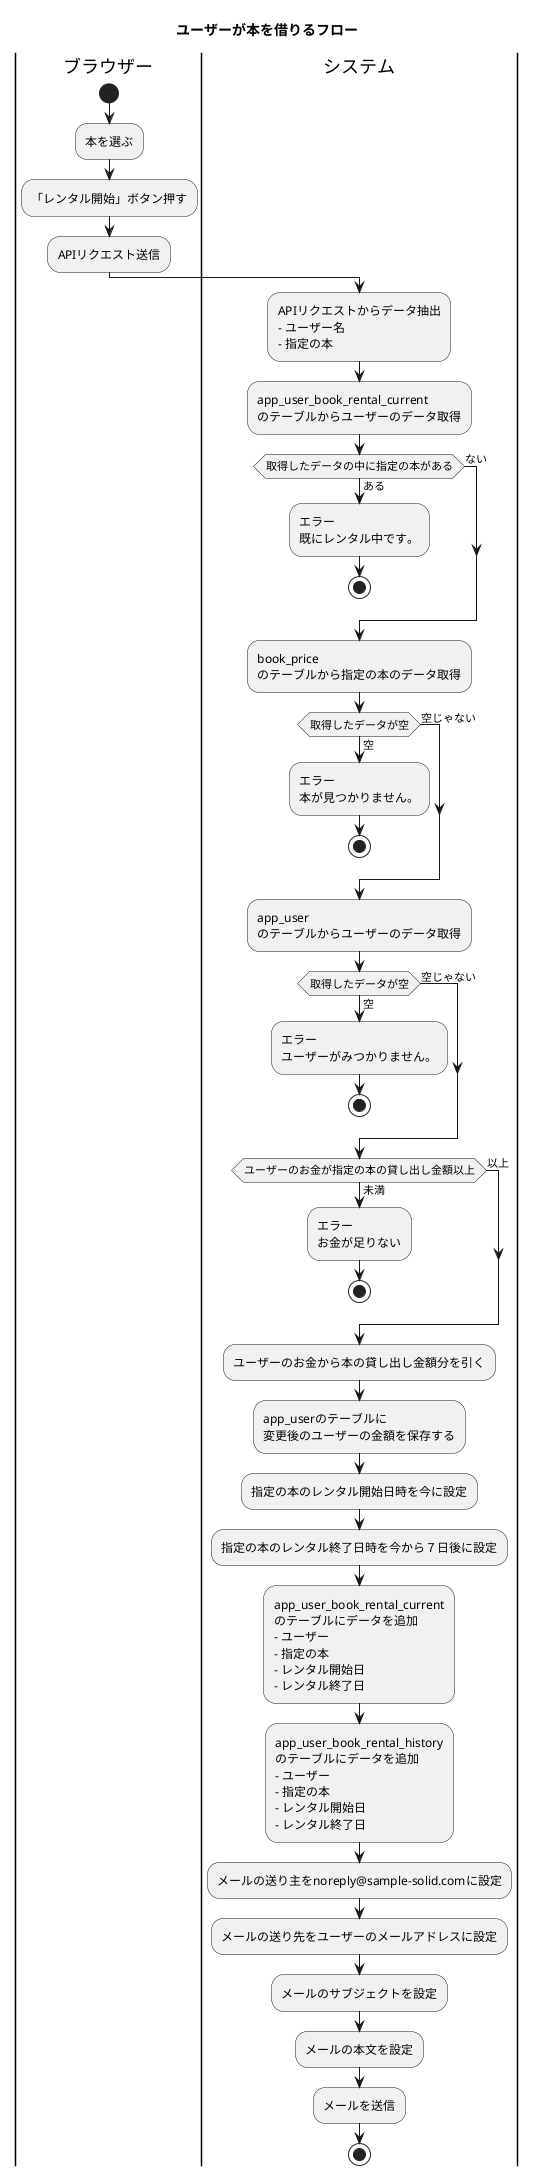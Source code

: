 @startuml
title ユーザーが本を借りるフロー

|ブラウザー|
|システム|

|ブラウザー|
start
:本を選ぶ;
:「レンタル開始」ボタン押す;
:APIリクエスト送信;
|システム|

:APIリクエストからデータ抽出
- ユーザー名
- 指定の本;
:app_user_book_rental_current
のテーブルからユーザーのデータ取得;
if (取得したデータの中に指定の本がある) then (ある)
    :エラー
    既にレンタル中です。;
    stop
else (ない)
endif

:book_price
のテーブルから指定の本のデータ取得;
if (取得したデータが空) then (空)
    :エラー
    本が見つかりません。;
    stop
else (空じゃない)
endif

:app_user
のテーブルからユーザーのデータ取得;
if (取得したデータが空) then (空)
    :エラー
    ユーザーがみつかりません。;
    stop
else (空じゃない)
endif

if (ユーザーのお金が指定の本の貸し出し金額以上) then (未満)
    :エラー
    お金が足りない;
    stop
else (以上)
endif

:ユーザーのお金から本の貸し出し金額分を引く;
:app_userのテーブルに
変更後のユーザーの金額を保存する;
:指定の本のレンタル開始日時を今に設定;
:指定の本のレンタル終了日時を今から７日後に設定;
:app_user_book_rental_current
のテーブルにデータを追加
- ユーザー
- 指定の本
- レンタル開始日
- レンタル終了日;
:app_user_book_rental_history
のテーブルにデータを追加
- ユーザー
- 指定の本
- レンタル開始日
- レンタル終了日;
:メールの送り主をnoreply@sample-solid.comに設定;
:メールの送り先をユーザーのメールアドレスに設定;
:メールのサブジェクトを設定;
:メールの本文を設定;
:メールを送信;
stop
@enduml
